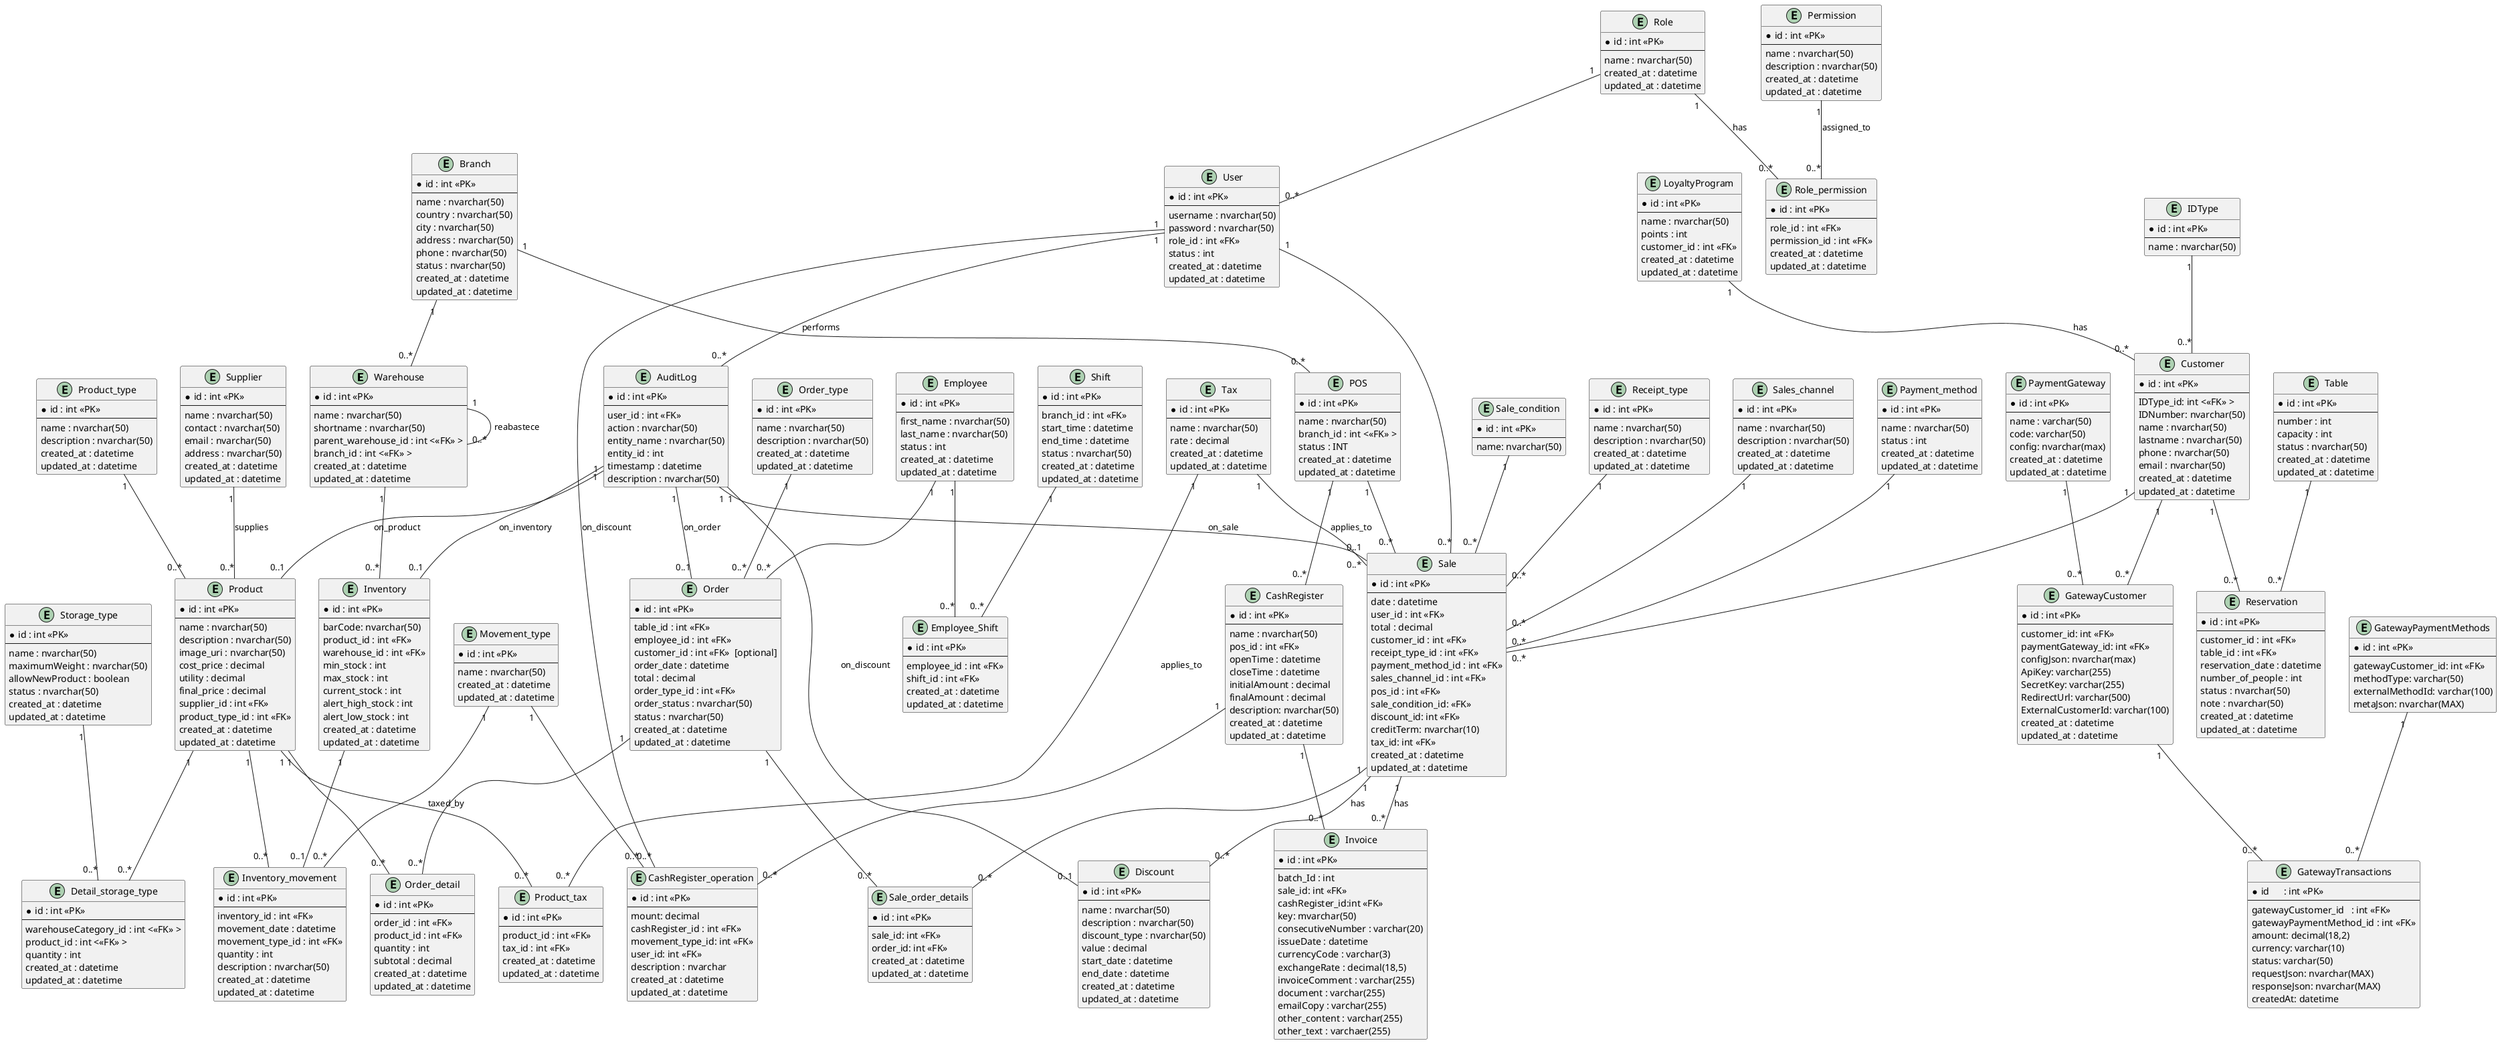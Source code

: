 @startuml  
/' 
 Modelo de Restaurante con Sucursales, Canales de Venta, Puntos de Venta, Gestión de Almacenes, Auditoría, Reservaciones/Promociones y Módulo de Cajas.
 Optimizado a 3FN y con mejoras en nomenclatura, normalización y trazabilidad.
'/ 

' ALMACENES =================
entity Warehouse {
  * id : int <<PK>>
  --
  name : nvarchar(50)
  shortname : nvarchar(50)
  parent_warehouse_id : int <<<FK>> > /'Para reabastecimiento de otro almacén'/
  branch_id : int <<<FK>> >  /'Ubicación o dirección del almacén'/
  created_at : datetime
  updated_at : datetime
}

entity Storage_type {
  * id : int <<PK>>
  --
  name : nvarchar(50)
  maximumWeight : nvarchar(50)  /'Kg, Libras, etc.'/
  allowNewProduct : boolean /'Si la ubicación está vacía, permite productos mezclados'/
  status : nvarchar(50)
  created_at : datetime
  updated_at : datetime
}

entity Detail_storage_type {
  * id : int <<PK>>
  --
  warehouseCategory_id : int <<<FK>> > 
  product_id : int <<<FK>> > 
  quantity : int
  created_at : datetime
  updated_at : datetime
}

' ENTIDAD: SUCURSAL
entity Branch {
  * id : int <<PK>>
  --
  name : nvarchar(50)
  country : nvarchar(50)
  city : nvarchar(50)       
  address : nvarchar(50) 
  phone : nvarchar(50)
  status : nvarchar(50)
  created_at : datetime
  updated_at : datetime
}

' PUNTO DE VENTA (POS)
entity POS {
  * id : int <<PK>>
  --
  name : nvarchar(50)           /'Tipo de punto de venta (restaurante, RestoBar, etc.)'/
  branch_id : int <<<FK>> > 
  status : INT
  created_at : datetime
  updated_at : datetime
}


' CLIENTE
entity IDType {
  * id : int <<PK>>
  --
  name : nvarchar(50)
}
entity Customer {
  * id : int <<PK>>
  --
  IDType_id: int <<<FK>> >
  IDNumber: nvarchar(50)
  name : nvarchar(50)
  lastname : nvarchar(50)
  phone : nvarchar(50)
  email : nvarchar(50)
  created_at : datetime
  updated_at : datetime
}

' MESA
entity Table {
  * id : int <<PK>>
  --
  number : int
  capacity : int
  status : nvarchar(50)
  created_at : datetime
  updated_at : datetime
}

' EMPLEADO
entity Employee {
  * id : int <<PK>>
  --
  first_name : nvarchar(50)
  last_name : nvarchar(50)
  status : int
  created_at : datetime
  updated_at : datetime
}

' ORDEN
entity Order {
  * id : int <<PK>>
  --
  table_id : int <<FK>> 
  employee_id : int <<FK>>  /'Replaces waiter_id'/
  customer_id : int <<FK>>  [optional]
  order_date : datetime
  total : decimal
  order_type_id : int <<FK>> 
  order_status : nvarchar(50) /'pendiente, en preparación, servida, cancelada'/
  status : nvarchar(50) /'kitchen_status'/
  created_at : datetime
  updated_at : datetime
}

' TIPO DE ORDEN
entity Order_type {
  * id : int <<PK>>
  --
  name : nvarchar(50)
  description : nvarchar(50)
  created_at : datetime
  updated_at : datetime
}

' DETALLE DE LA ORDEN
entity Order_detail {
  * id : int <<PK>>
  --
  order_id : int <<FK>> 
  product_id : int <<FK>> 
  quantity : int
  subtotal : decimal
  created_at : datetime
  updated_at : datetime
}

' TIPO DE PRODUCTO
entity Product_type {
  * id : int <<PK>>
  --
  name : nvarchar(50)
  description : nvarchar(50)
  created_at : datetime
  updated_at : datetime
}

' PRODUCTO ==================
entity Product {
  * id : int <<PK>>
  --
  name : nvarchar(50)
  description : nvarchar(50)
  image_uri : nvarchar(50)
  cost_price : decimal
  utility : decimal
  final_price : decimal
  supplier_id : int <<FK>> 
  product_type_id : int <<FK>> 
  created_at : datetime
  updated_at : datetime
}

' Product Taxes
entity Product_tax {
  * id : int <<PK>>
  --
  product_id : int <<FK>> 
  tax_id : int <<FK>> 
  created_at : datetime
  updated_at : datetime
}

' INVENTARIO (para sucursales)
entity Inventory {
  * id : int <<PK>>
  --
  barCode: nvarchar(50) 
  product_id : int <<FK>> 
  warehouse_id : int <<FK>> 
  min_stock : int
  max_stock : int
  current_stock : int
  alert_high_stock : int
  alert_low_stock : int
  created_at : datetime
  updated_at : datetime
}

' USUARIOS Y PERMISOS
entity User {
  * id : int <<PK>>
  --
  username : nvarchar(50)
  password : nvarchar(50)     /'Almacenar hash de la contraseña'/
  role_id : int <<FK>> 
  status : int
  created_at : datetime
  updated_at : datetime
}

entity Role {
  * id : int <<PK>>
  --
  name : nvarchar(50)
  created_at : datetime
  updated_at : datetime
}

entity Permission {
  * id : int <<PK>>
  --
  name : nvarchar(50)
  description : nvarchar(50)
  created_at : datetime
  updated_at : datetime
}

' Tabla intermedia con clave compuesta (en lugar de id)
entity Role_permission {
  * id : int <<PK>>
  --
  role_id : int <<FK>> 
  permission_id : int <<FK>> 
  created_at : datetime
  updated_at : datetime
}

' COMPROBANTES (boleta, factura)
entity Receipt_type {
  * id : int <<PK>>
  --
  name : nvarchar(50)
  description : nvarchar(50)
  created_at : datetime
  updated_at : datetime
}

' CANALES DE VENTA (web, tienda, terceros)
entity Sales_channel {
  * id : int <<PK>>
  --
  name : nvarchar(50)
  description : nvarchar(50)
  created_at : datetime
  updated_at : datetime
}

' VENTA (transacción final)
entity Sale {
  * id : int <<PK>>
  --
  date : datetime
  user_id : int <<FK>> 
  total : decimal
  customer_id : int <<FK>> 
  receipt_type_id : int <<FK>> 
  payment_method_id : int <<FK>> 
  sales_channel_id : int <<FK>> 
  pos_id : int <<FK>> 
  sale_condition_id: <<FK>> 
  discount_id: int <<FK>> 
  creditTerm: nvarchar(10) /'plazo credito: Se omite si viene vacío, pero es de condición obligatoria cuando la condición de la venta es crédito'/
  tax_id: int <<FK>> 
  created_at : datetime
  updated_at : datetime
}
entity Sale_order_details {
  * id : int <<PK>>
  --
  sale_id: int <<FK>> 
  order_id: int <<FK>> 
  created_at : datetime
  updated_at : datetime
}

' MÉTODO DE PAGO
entity Payment_method {
  * id : int <<PK>>
  --
  name : nvarchar(50)
  status : int
  created_at : datetime
  updated_at : datetime
}

' MOVIMIENTOS DE INVENTARIO
entity Inventory_movement {
  * id : int <<PK>>
  --
  inventory_id : int <<FK>> 
  movement_date : datetime
  movement_type_id : int <<FK>> 
  quantity : int
  description : nvarchar(50)
  created_at : datetime
  updated_at : datetime
}

' TIPO DE MOVIMIENTO (ingreso o salida)
entity Movement_type {
  * id : int <<PK>>
  --
  name : nvarchar(50)
  created_at : datetime
  updated_at : datetime
}

' NUEVAS ENTIDADES: Reservaciones y Promociones

' Reservaciones
entity Reservation {
  * id : int <<PK>>
  --
  customer_id : int <<FK>> 
  table_id : int <<FK>> 
  reservation_date : datetime
  number_of_people : int
  status : nvarchar(50) /'pendiente, confirmada, cancelada'/
  note : nvarchar(50)
  created_at : datetime
  updated_at : datetime
}

' Impuestos
entity Tax {
  * id : int <<PK>>
  --
  name : nvarchar(50)
  rate : decimal
  created_at : datetime
  updated_at : datetime
}

' MÓDULO DE CAJAS

' Caja principal
entity CashRegister {
  * id : int <<PK>>
  --
  name : nvarchar(50)
  pos_id : int <<FK>> 
  openTime : datetime
  closeTime : datetime
  initialAmount : decimal /'Monto inicial, ej: $100'/ 
  finalAmount : decimal /'Monto final, ej: $100'/ 
  description: nvarchar(50)
  created_at : datetime
  updated_at : datetime
}

' (Apertura de caja)
entity CashRegister_operation {
  * id : int <<PK>>
  --
  mount: decimal
  cashRegister_id : int <<FK>> 
  movement_type_id: int <<FK>>
  user_id: int <<FK>>
  description : nvarchar
  created_at : datetime
  updated_at : datetime
}

' Promociones y Descuentos
entity Discount {
  * id : int <<PK>>
  --
  name : nvarchar(50)
  description : nvarchar(50)
  discount_type : nvarchar(50) /'percentage or fixed amount'/
  value : decimal
  start_date : datetime
  end_date : datetime
  created_at : datetime
  updated_at : datetime
}

' Turnos
entity Shift {
  * id : int <<PK>>
  --
  branch_id : int <<FK>>
  start_time : datetime
  end_time : datetime
  status : nvarchar(50) /'open, closed'/
  created_at : datetime
  updated_at : datetime
}

' Auditoría
entity AuditLog {
  * id : int <<PK>>
  --
  user_id : int <<FK>>
  action : nvarchar(50)
  entity_name : nvarchar(50)
  entity_id : int
  timestamp : datetime
  description : nvarchar(50)
}

' Proveedor
entity Supplier {
  * id : int <<PK>>
  --
  name : nvarchar(50)
  contact : nvarchar(50)
  email : nvarchar(50)
  address : nvarchar(50)
  created_at : datetime
  updated_at : datetime
}

' Programa de Lealtad
entity LoyaltyProgram {
  * id : int <<PK>>
  --
  name : nvarchar(50)
  points : int
  customer_id : int <<FK>>
  created_at : datetime
  updated_at : datetime
}

' Relación entre Employee y Shift mediante tabla intermedia.
entity Employee_Shift {
  * id : int <<PK>>
  --
  employee_id : int <<FK>>
  shift_id : int <<FK>>
  created_at : datetime
  updated_at : datetime
}
/'condicion venta, contado, credito,'/
entity Sale_condition {
  * id : int <<PK>>
  --
  name: nvarchar(50)
}
'MODULO FACTURACION
entity Invoice {
  * id : int <<PK>>
  --
  batch_Id : int
  sale_id: int <<FK>>
  cashRegister_id:int <<FK>>
  key: mvarchar(50) /'(si no se envía el API lo genera automáticamente y lo devuelve en la respuesta)'/
  consecutiveNumber : varchar(20)
  issueDate : datetime
  currencyCode : varchar(3) /'codigo moneda'/
  exchangeRate : decimal(18,5) /'tipo de cambio'/
  invoiceComment : varchar(255) /'Comentario factura'/
  document : varchar(255)
  emailCopy : varchar(255) /'deben de venir separadas por punto y coma (;) sin espacios.'/
  other_content : varchar(255)
  other_text : varchaer(255)
}

' Tabla maestra de pasarelas de pago.
entity PaymentGateway {
  * id : int <<PK>>
  --
  name : varchar(50) /'ej: Onvopay, tilopay,etc.'/
  code: varchar(50) /'ej: ONVO, TILO,etc.'/
  config: nvarchar(max) /'JSON con settings genéricos (p. ej. endpoints, llaves)'/
  created_at : datetime
  updated_at : datetime
}
'Configuración de cada cliente para cada pasarela.
entity GatewayCustomer{
  * id : int <<PK>>
  --
  customer_id: int <<FK>> /'cliente base'/
  paymentGateway_id: int <<FK>> /'pasarela de pago'/
  configJson: nvarchar(max) /'JSON parametros espesificos'/
  ApiKey: varchar(255)
  SecretKey: varchar(255)
  RedirectUrl: varchar(500)
  ExternalCustomerId: varchar(100) /'id que devuelve la Api de onvo por cada customer'/
  created_at : datetime
  updated_at : datetime
}
'si existe metodo de pago y hay que configurar para sinpe, card, banco.
entity GatewayPaymentMethods{
  * id : int <<PK>>
  --
  gatewayCustomer_id: int <<FK>>
  methodType: varchar(50)  /'sinpe,card,zunify'/
  externalMethodId: varchar(100) /'id que devuelve la Api de onvo por cada metodo de pago'/
  metaJson: nvarchar(MAX) /'Json Configuracion base'/
}
'cuando se realice la transaccion copn el tipo de pasarela y metodo de pago (intencion de pago etc.)
entity GatewayTransactions {
  * id      : int <<PK>>
  --
  gatewayCustomer_id   : int <<FK>>
  gatewayPaymentMethod_id : int <<FK>> /'opcional si existe metodo'/
  amount: decimal(18,2)
  currency: varchar(10)
  status: varchar(50)
  requestJson: nvarchar(MAX)  /'todo el payload enviado'/
  responseJson: nvarchar(MAX) /'podemos guardar por seguridad la respuesta de cada transaccion'/
  createdAt: datetime
}
'=================== Relaciones ====================
Customer "1" -- "0..*" GatewayCustomer
PaymentGateway "1" -- "0..*" GatewayCustomer
GatewayCustomer "1" -- "0..*" GatewayTransactions
GatewayPaymentMethods "1" -- "0..*" GatewayTransactions

'RELACION FACTURACION
CashRegister "1" -- "0..*" Invoice
' Receipt_type "1" -- "0..*" Invoice
IDType "1" -- "0..*" Customer
Sale_condition "1" -- "0..*" Sale
CashRegister "1" -- "0..*" CashRegister_operation
POS "1" -- "0..*" CashRegister

' RELACIONES GENERALES ACTUALIZADAS

' Un empleado atiende muchas órdenes.
Employee "1" -- "0..*" Order

' Un cliente puede generar muchas ventas.
Customer "1" -- "0..*" Sale

' Un tipo de orden se vincula a muchas órdenes.
Order_type "1" -- "0..*" Order

' Una orden tiene muchos detalles.
Order "1" -- "0..*" Order_detail

' Un producto aparece en muchos detalles.
Product "1" -- "0..*" Order_detail

' Un tipo de producto agrupa muchos productos.
Product_type "1" -- "0..*" Product

' Un usuario tiene un único rol.
Role "1" -- "0..*" User

' Un rol puede tener muchos permisos (vía clave compuesta).
Role "1" -- "0..*" Role_permission : has
Permission "1" -- "0..*" Role_permission : assigned_to

' Un usuario puede registrar muchas ventas.
User "1" -- "0..*" Sale

' Un comprobante se asocia a muchas ventas.
Receipt_type "1" -- "0..*" Sale

' Un método de pago se utiliza en muchas ventas.
Payment_method "1" -- "0..*" Sale

' Inventario para sucursales: un producto tiene un único registro (o ninguno).
Inventory "1" -- "0..1" Inventory_movement

' Un producto genera muchos movimientos de inventario.
Product "1" -- "0..*" Inventory_movement

' Un tipo de movimiento se usa en muchos movimientos.
Movement_type "1" -- "0..*" Inventory_movement
Movement_type "1" -- "0..*" CashRegister_operation

' Canal de venta se vincula a muchas ventas.
Sales_channel "1" -- "0..*" Sale

' Relación de Branch con Puntos de Venta.
Branch "1" -- "0..*" POS
Branch "1" -- "0..*" Warehouse

' Relación de POS con Ventas.
POS "1" -- "0..*" Sale

' Relación de ALMACÉN con operaciones.
Warehouse "1" -- "0..*" Inventory

' Relación entre Warehouse y sí mismo para jerarquía (reabastecimiento).
Warehouse "1" -- "0..*" Warehouse : reabastece

' Relación entre Warehouse_category y Detail_warehouse_category.
Storage_type "1" -- "0..*" Detail_storage_type
Product "1" -- "0..*" Detail_storage_type

' Relación entre Reservation y Customer/Table.
Customer "1" -- "0..*" Reservation
Table "1" -- "0..*" Reservation

' Un producto puede ser suministrado por muchos proveedores.
Supplier "1" -- "0..*" Product : supplies

' Una venta puede tener muchos descuentos aplicados.
Sale "1" -- "0..*" Discount : has

' Un usuario realiza acciones que se registran en el log de auditoría.
User "1" -- "0..*" AuditLog : performs
AuditLog "1" -- "0..1" Product : on_product
AuditLog "1" -- "0..1" Sale : on_sale
AuditLog "1" -- "0..1" Order : on_order
AuditLog "1" -- "0..1" Inventory : on_inventory
AuditLog "1" -- "0..1" Discount : on_discount

' Una operación de caja es realizada por un usuario.
User "1" -- "0..*" CashRegister_operation : on_discount

Product "1" -- "0..*" Product_tax : taxed_by
Tax "1" -- "0..*" Product_tax : applies_to
Tax "1" -- "0..*" Sale : applies_to

Employee "1" -- "0..*" Employee_Shift
Shift "1" -- "0..*" Employee_Shift
LoyaltyProgram "1" -- "0..*" Customer : has
Sale "1" -- "0..*" Invoice : has
Sale "1" -- "0..*" Sale_order_details
Order "1" -- "0..*" Sale_order_details
@enduml
